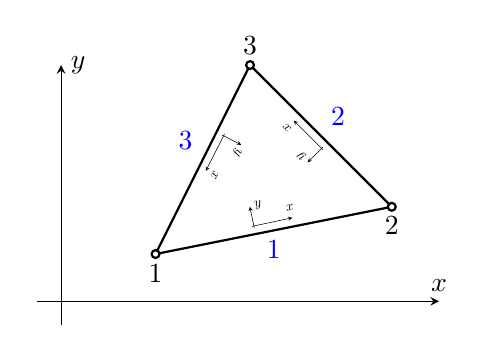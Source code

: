 \tikzstyle{elemnode} = [draw,circle,inner sep=1,fill=white]
\begin{tikzpicture}[scale=6,>=stealth]
 \newcommand{\lcoordsys}[1]{\draw[->] (-0.05,0) -- (1,0) node[above] {$x_{#1}$}; \draw[->] (0,-0.05) -- (0,0.5) node[right] {$y_{#1}$};}

 \draw[->] (-0.05,0) -- (0.8,0) node[above] {$x$};
 \draw[->] (0,-0.05) -- (0,0.5) node[right] {$y$};
 
 \draw[thick] 
     (0.2,0.1) node[elemnode] {} node[below] {1}
  -- (0.7,0.2) node[elemnode] {} node[below] {2} node[blue,midway,below] {1} coordinate[midway] (e1)
  -- (0.4,0.5) node[elemnode] {} node[above] {3} node[blue,midway,above right] {2} coordinate[midway] (e2)
  -- (0.2,0.1) node[blue,midway,above left] {3} coordinate[midway] (e3);

 \node[yshift=8] at (e1) {\rotatebox{12}{\scalebox{0.5}{\tikz{\lcoordsys{}}}}};
 \node[xshift=-9,yshift=-2] at (e2) {\rotatebox{135}{\scalebox{0.5}{\tikz{\lcoordsys{}}}}};
 \node[xshift=8,yshift=-1] at (e3) {\rotatebox{243}{\scalebox{0.5}{\tikz{\lcoordsys{}}}}};
\end{tikzpicture}

